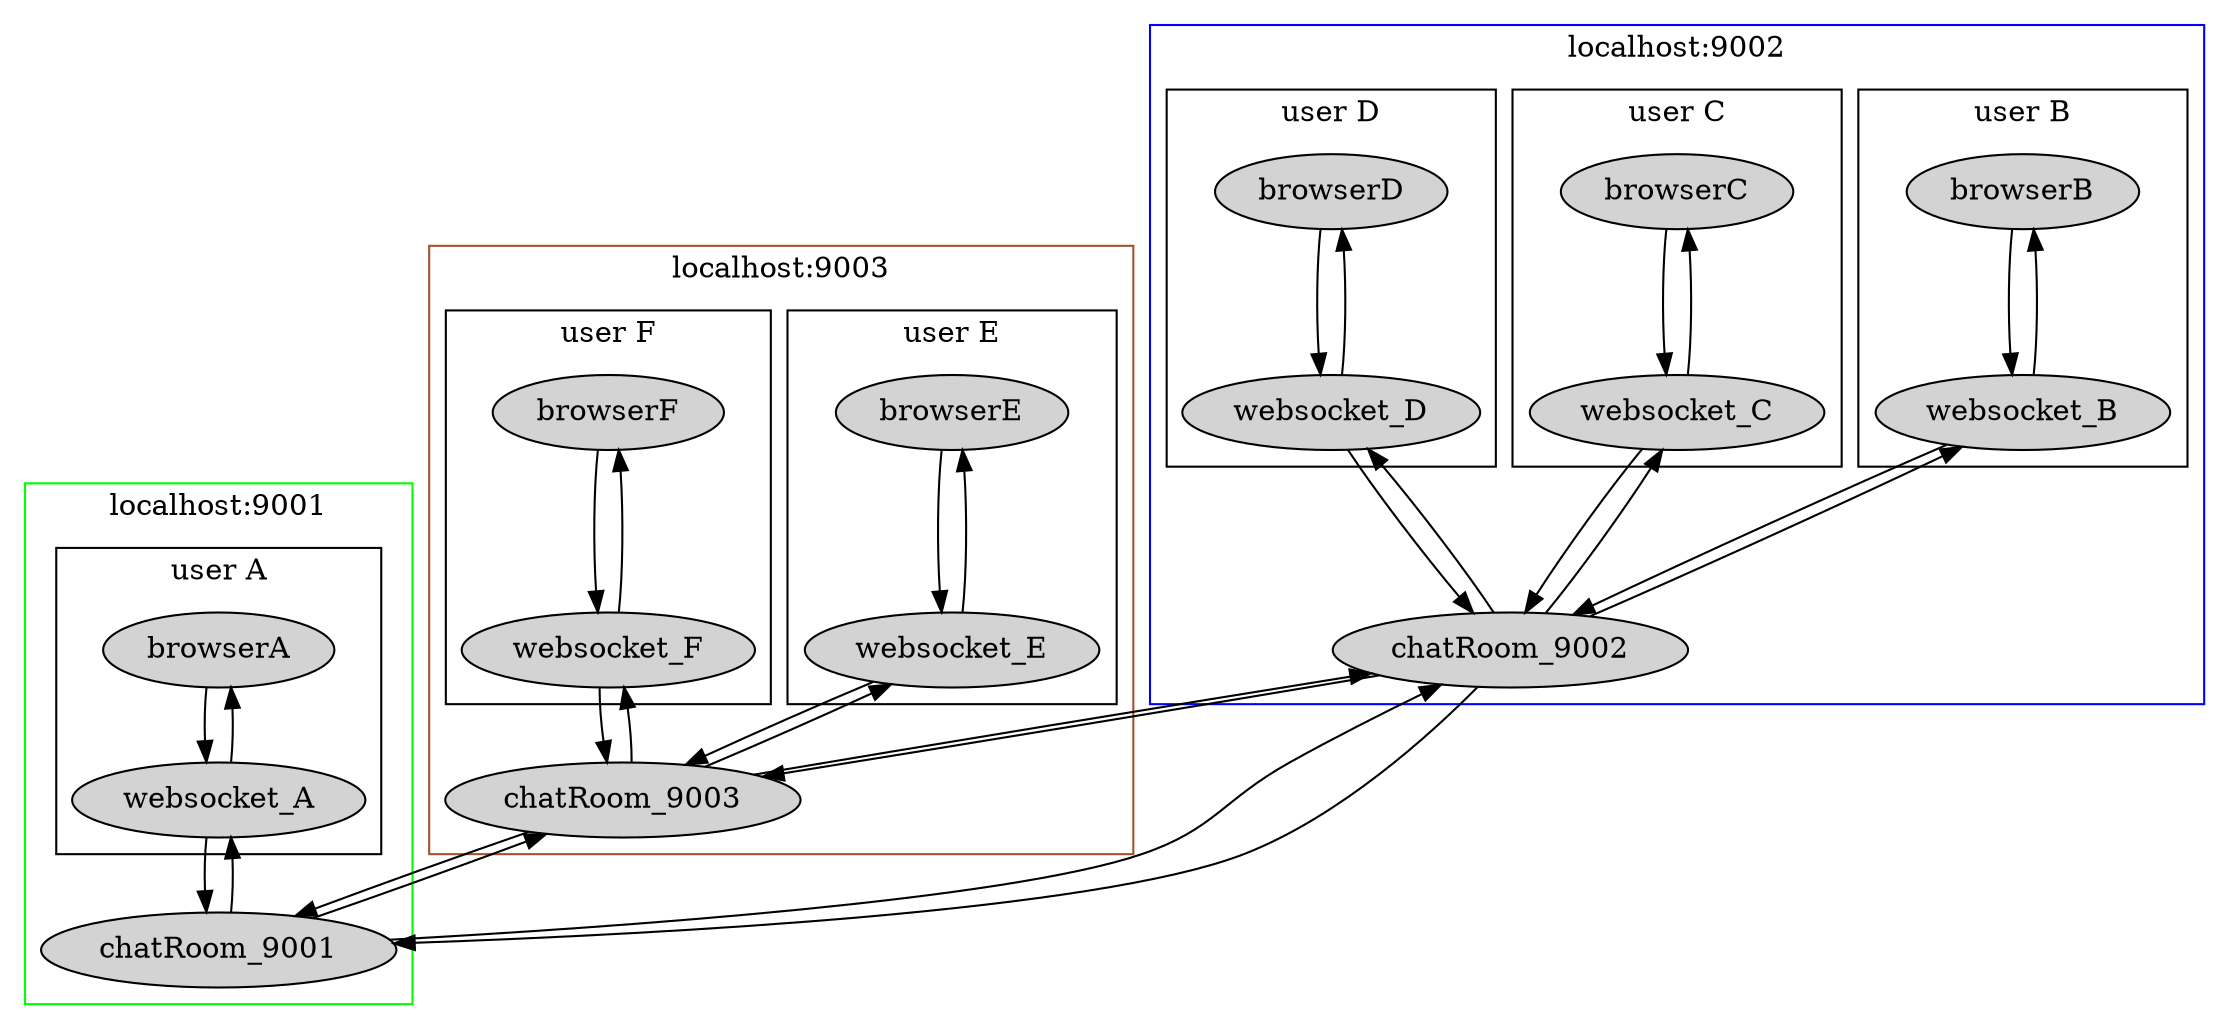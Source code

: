 digraph G {
	bgcolor="transparent";

	subgraph cluster_9001 {
		node [style=filled]
		subgraph cluster_A {
			label = "user A"
			browserA -> websocket_A
			websocket_A -> browserA
		}
		label = "localhost:9001"
		color=green

		websocket_A -> chatRoom_9001
		chatRoom_9001 -> websocket_A
	}

	subgraph cluster_9002 {
		node [style=filled]
		subgraph cluster_B {
			label = "user B"
			browserB -> websocket_B
			websocket_B -> browserB
		}
		subgraph cluster_C {
			label = "user C"
			browserC -> websocket_C
			websocket_C -> browserC
		}
		subgraph cluster_D {
			label = "user D"
			browserD -> websocket_D
			websocket_D -> browserD
		}
		label = "localhost:9002"
		color=blue

		websocket_B -> chatRoom_9002
		chatRoom_9002 -> websocket_B
		websocket_C -> chatRoom_9002
		chatRoom_9002 -> websocket_C
		websocket_D -> chatRoom_9002
		chatRoom_9002 -> websocket_D
	}

	subgraph cluster_9003 {
		node [style=filled]
		subgraph cluster_E {
			label = "user E"
			browserE -> websocket_E
			websocket_E -> browserE
		}
		subgraph cluster_F {
			label = "user F"
			browserF -> websocket_F
			websocket_F -> browserF
		}
		label = "localhost:9003"
		color=sienna

		websocket_E -> chatRoom_9003
		chatRoom_9003 -> websocket_E
		websocket_F -> chatRoom_9003
		chatRoom_9003 -> websocket_F
	}

	chatRoom_9001 -> chatRoom_9002 [constraint=false]
	chatRoom_9002 -> chatRoom_9001
	chatRoom_9001 -> chatRoom_9003 [constraint=false]
	chatRoom_9003 -> chatRoom_9001
	chatRoom_9002 -> chatRoom_9003
	chatRoom_9003 -> chatRoom_9002 [constraint=false]
}
